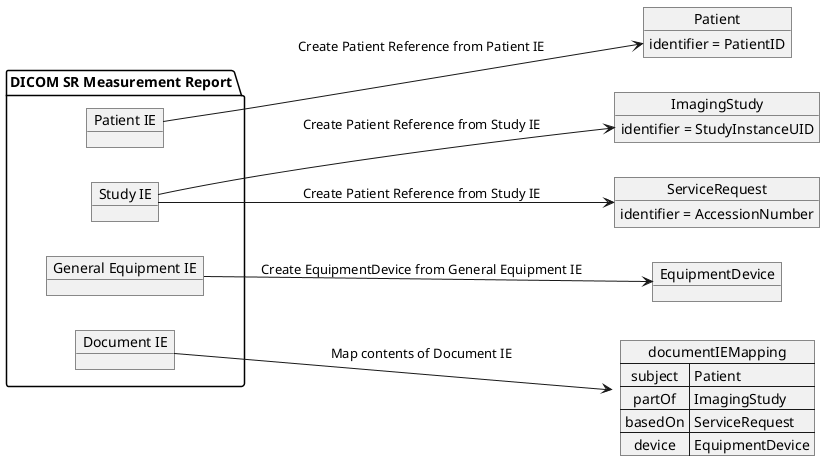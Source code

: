 @startuml dicom_sr_measurement_report_mapping
left to right direction
package "DICOM SR Measurement Report" {
    object "Patient IE" as patientIE
    object "Study IE" as studyIE
    object "General Equipment IE" as equipmentIE
    object "Document IE" as documentIE
}
object Patient {
    identifier = PatientID
}
object ImagingStudy {
    identifier = StudyInstanceUID
}
object ServiceRequest {
    identifier = AccessionNumber
}
object EquipmentDevice

map documentIEMapping {
    subject => Patient
    partOf => ImagingStudy
    basedOn => ServiceRequest
    device => EquipmentDevice
}

patientIE --> Patient: Create Patient Reference from Patient IE
studyIE --> ImagingStudy: Create Patient Reference from Study IE
studyIE --> ServiceRequest: Create Patient Reference from Study IE
equipmentIE --> EquipmentDevice: Create EquipmentDevice from General Equipment IE

documentIE --> documentIEMapping: Map contents of Document IE
@enduml